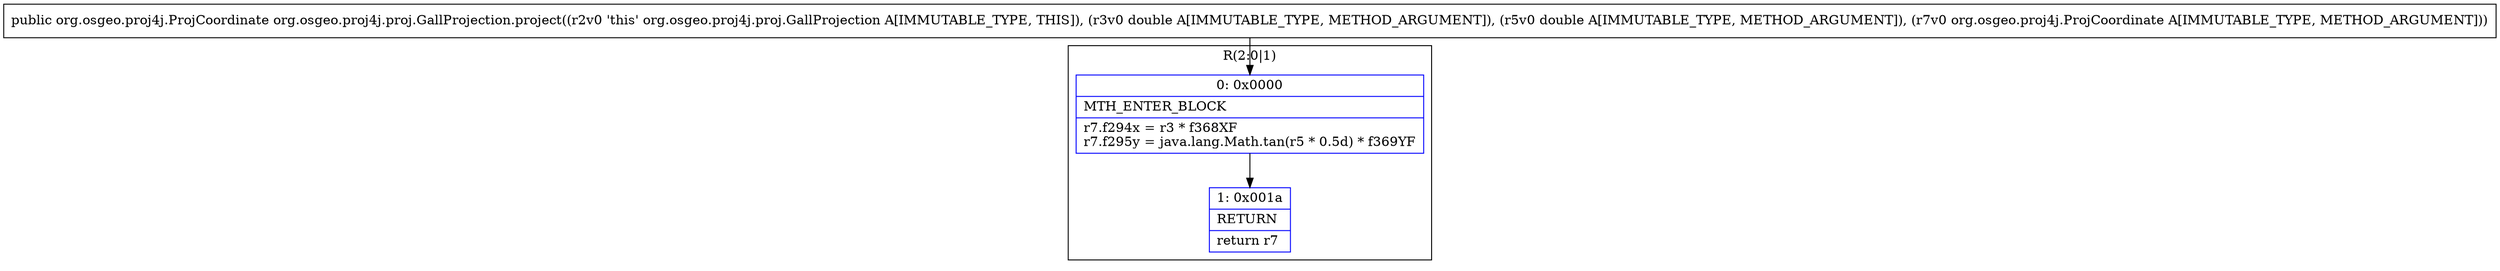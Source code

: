 digraph "CFG fororg.osgeo.proj4j.proj.GallProjection.project(DDLorg\/osgeo\/proj4j\/ProjCoordinate;)Lorg\/osgeo\/proj4j\/ProjCoordinate;" {
subgraph cluster_Region_616528164 {
label = "R(2:0|1)";
node [shape=record,color=blue];
Node_0 [shape=record,label="{0\:\ 0x0000|MTH_ENTER_BLOCK\l|r7.f294x = r3 * f368XF\lr7.f295y = java.lang.Math.tan(r5 * 0.5d) * f369YF\l}"];
Node_1 [shape=record,label="{1\:\ 0x001a|RETURN\l|return r7\l}"];
}
MethodNode[shape=record,label="{public org.osgeo.proj4j.ProjCoordinate org.osgeo.proj4j.proj.GallProjection.project((r2v0 'this' org.osgeo.proj4j.proj.GallProjection A[IMMUTABLE_TYPE, THIS]), (r3v0 double A[IMMUTABLE_TYPE, METHOD_ARGUMENT]), (r5v0 double A[IMMUTABLE_TYPE, METHOD_ARGUMENT]), (r7v0 org.osgeo.proj4j.ProjCoordinate A[IMMUTABLE_TYPE, METHOD_ARGUMENT])) }"];
MethodNode -> Node_0;
Node_0 -> Node_1;
}

